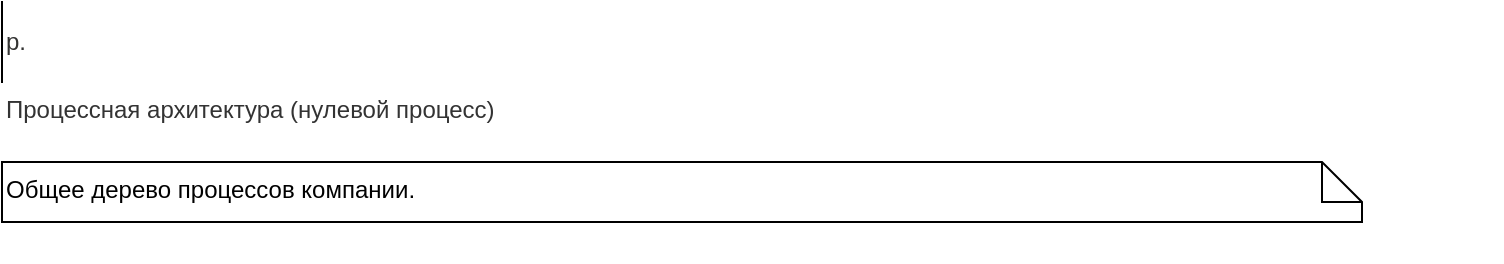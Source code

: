 <mxfile version="24.6.4" type="device">
  <diagram id="рр." name="Страница — 1">
    <mxGraphModel dx="1418" dy="828" grid="1" gridSize="10" guides="1" tooltips="1" connect="1" arrows="1" fold="1" page="1" pageScale="1" pageWidth="850" pageHeight="1100" math="0" shadow="0">
      <root>
        <object label="" code="" name="" fname="" stype="" owner="" criticality="" status="" version="" level="" id="0">
          <mxCell />
        </object>
        <mxCell id="1" parent="0" />
        <mxCell id="р." value="р." style="shape=partialRectangle;html=1;right=0;top=0;bottom=0;fillColor=none;routingCenterX=-0.5;align=left;whiteSpace=wrap;fontColor=#333332;" parent="1" vertex="1">
          <mxGeometry x="80" y="40" width="240" height="40" as="geometry" />
        </mxCell>
        <mxCell id="р.!Name" value="Процессная архитектура (нулевой процесс)" style="text;html=1;strokeColor=none;fillColor=none;align=left;verticalAlign=top;whiteSpace=wrap;fontColor=#333333;" parent="р." vertex="1">
          <mxGeometry y="1" width="750" height="19" relative="1" as="geometry" />
        </mxCell>
        <mxCell id="р.!Note" value="Общее дерево процессов компании.&lt;div&gt;&lt;br&gt;&lt;/div&gt;&lt;div&gt;&lt;br&gt;&lt;/div&gt;" style="shape=note;size=20;whiteSpace=wrap;html=1;align=left;verticalAlign=top;" parent="1" vertex="1">
          <mxGeometry x="80" y="120" width="680" height="30" as="geometry" />
        </mxCell>
      </root>
    </mxGraphModel>
  </diagram>
</mxfile>
